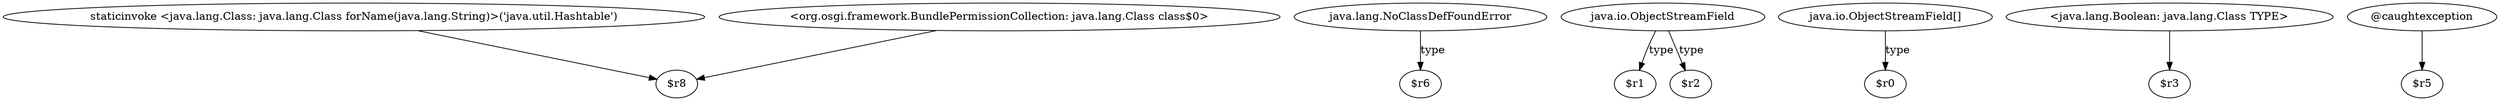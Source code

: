 digraph g {
0[label="staticinvoke <java.lang.Class: java.lang.Class forName(java.lang.String)>('java.util.Hashtable')"]
1[label="$r8"]
0->1[label=""]
2[label="java.lang.NoClassDefFoundError"]
3[label="$r6"]
2->3[label="type"]
4[label="java.io.ObjectStreamField"]
5[label="$r1"]
4->5[label="type"]
6[label="java.io.ObjectStreamField[]"]
7[label="$r0"]
6->7[label="type"]
8[label="<org.osgi.framework.BundlePermissionCollection: java.lang.Class class$0>"]
8->1[label=""]
9[label="$r2"]
4->9[label="type"]
10[label="<java.lang.Boolean: java.lang.Class TYPE>"]
11[label="$r3"]
10->11[label=""]
12[label="@caughtexception"]
13[label="$r5"]
12->13[label=""]
}